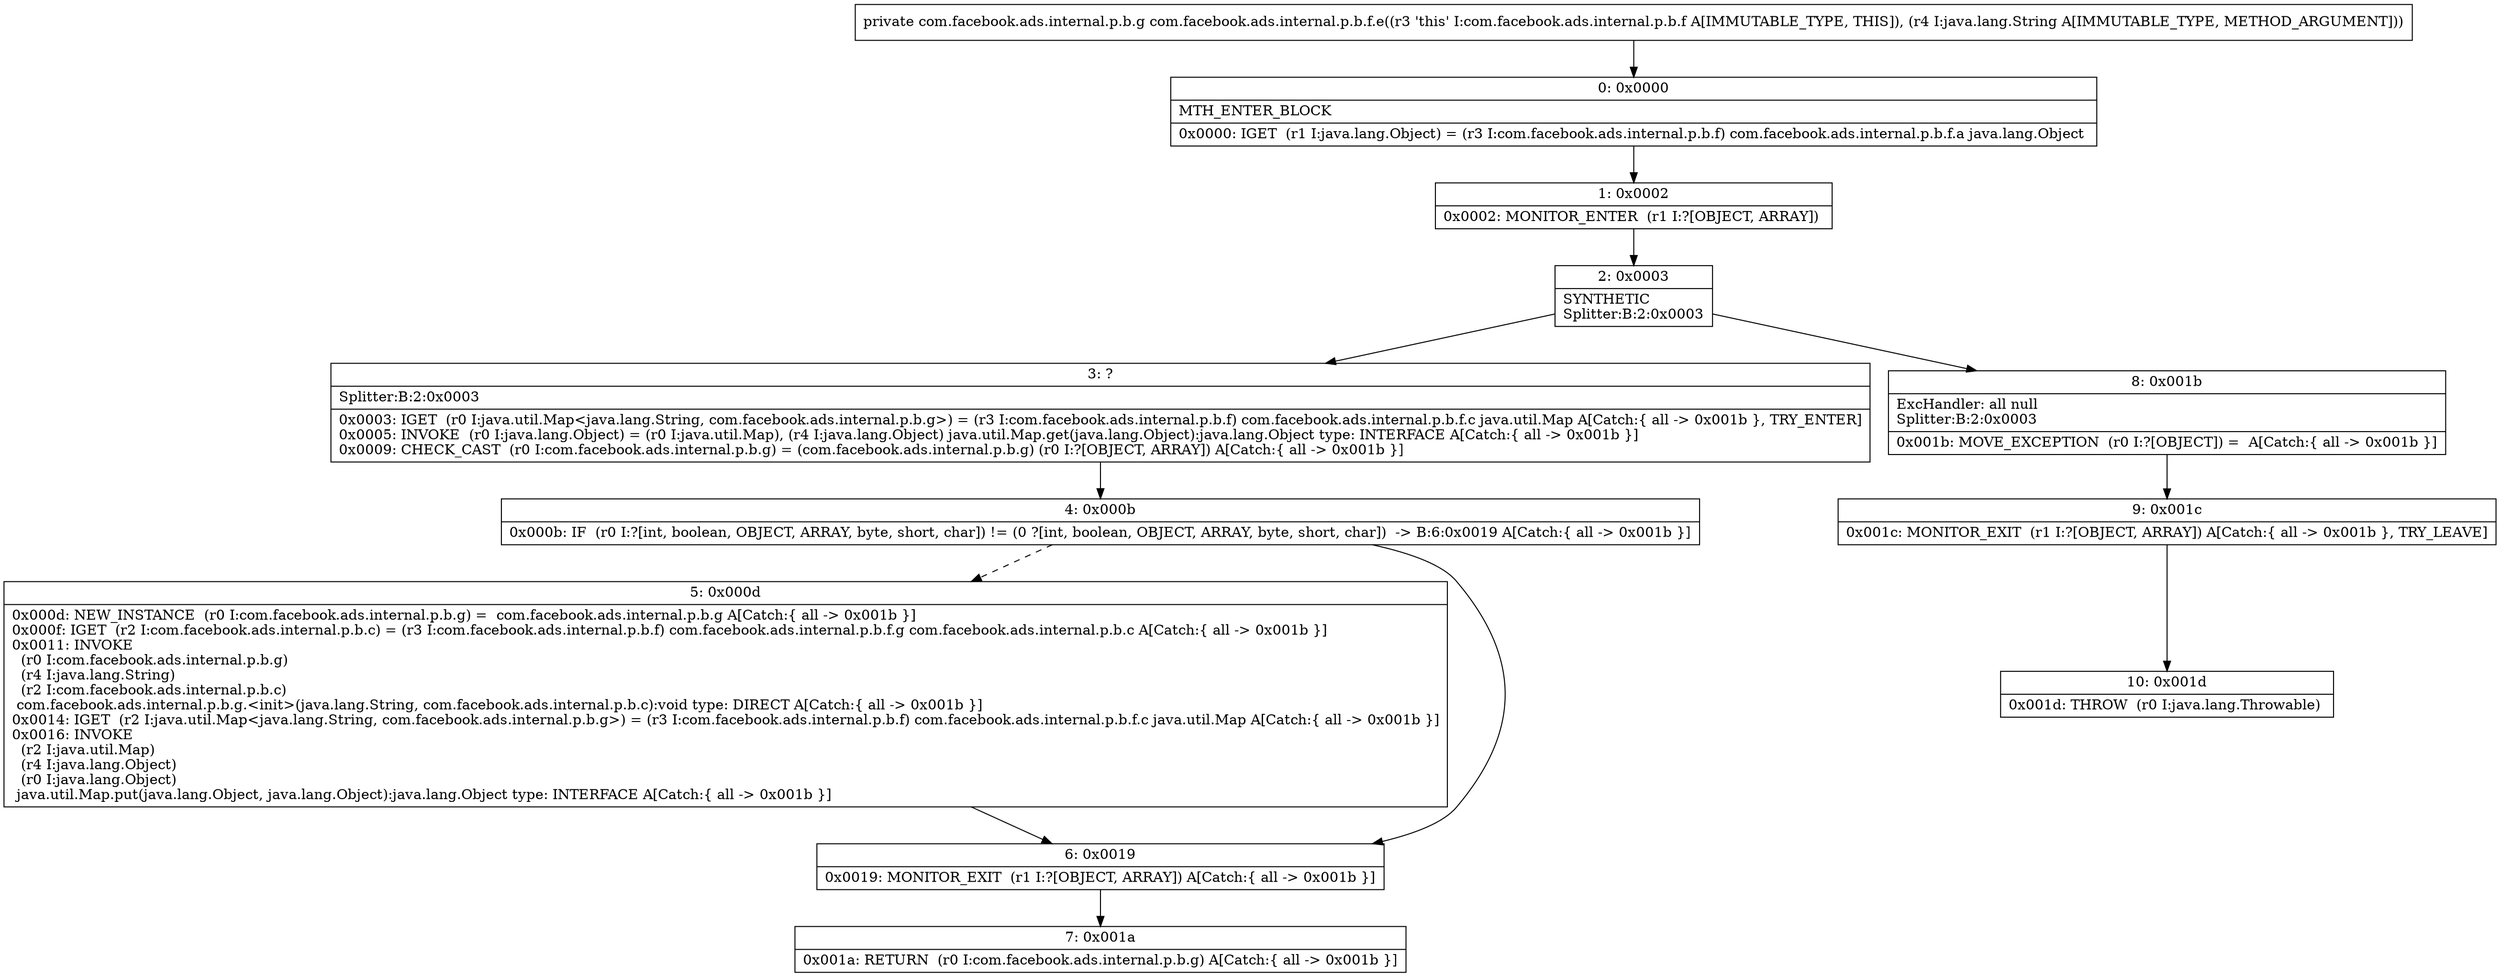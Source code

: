digraph "CFG forcom.facebook.ads.internal.p.b.f.e(Ljava\/lang\/String;)Lcom\/facebook\/ads\/internal\/p\/b\/g;" {
Node_0 [shape=record,label="{0\:\ 0x0000|MTH_ENTER_BLOCK\l|0x0000: IGET  (r1 I:java.lang.Object) = (r3 I:com.facebook.ads.internal.p.b.f) com.facebook.ads.internal.p.b.f.a java.lang.Object \l}"];
Node_1 [shape=record,label="{1\:\ 0x0002|0x0002: MONITOR_ENTER  (r1 I:?[OBJECT, ARRAY]) \l}"];
Node_2 [shape=record,label="{2\:\ 0x0003|SYNTHETIC\lSplitter:B:2:0x0003\l}"];
Node_3 [shape=record,label="{3\:\ ?|Splitter:B:2:0x0003\l|0x0003: IGET  (r0 I:java.util.Map\<java.lang.String, com.facebook.ads.internal.p.b.g\>) = (r3 I:com.facebook.ads.internal.p.b.f) com.facebook.ads.internal.p.b.f.c java.util.Map A[Catch:\{ all \-\> 0x001b \}, TRY_ENTER]\l0x0005: INVOKE  (r0 I:java.lang.Object) = (r0 I:java.util.Map), (r4 I:java.lang.Object) java.util.Map.get(java.lang.Object):java.lang.Object type: INTERFACE A[Catch:\{ all \-\> 0x001b \}]\l0x0009: CHECK_CAST  (r0 I:com.facebook.ads.internal.p.b.g) = (com.facebook.ads.internal.p.b.g) (r0 I:?[OBJECT, ARRAY]) A[Catch:\{ all \-\> 0x001b \}]\l}"];
Node_4 [shape=record,label="{4\:\ 0x000b|0x000b: IF  (r0 I:?[int, boolean, OBJECT, ARRAY, byte, short, char]) != (0 ?[int, boolean, OBJECT, ARRAY, byte, short, char])  \-\> B:6:0x0019 A[Catch:\{ all \-\> 0x001b \}]\l}"];
Node_5 [shape=record,label="{5\:\ 0x000d|0x000d: NEW_INSTANCE  (r0 I:com.facebook.ads.internal.p.b.g) =  com.facebook.ads.internal.p.b.g A[Catch:\{ all \-\> 0x001b \}]\l0x000f: IGET  (r2 I:com.facebook.ads.internal.p.b.c) = (r3 I:com.facebook.ads.internal.p.b.f) com.facebook.ads.internal.p.b.f.g com.facebook.ads.internal.p.b.c A[Catch:\{ all \-\> 0x001b \}]\l0x0011: INVOKE  \l  (r0 I:com.facebook.ads.internal.p.b.g)\l  (r4 I:java.lang.String)\l  (r2 I:com.facebook.ads.internal.p.b.c)\l com.facebook.ads.internal.p.b.g.\<init\>(java.lang.String, com.facebook.ads.internal.p.b.c):void type: DIRECT A[Catch:\{ all \-\> 0x001b \}]\l0x0014: IGET  (r2 I:java.util.Map\<java.lang.String, com.facebook.ads.internal.p.b.g\>) = (r3 I:com.facebook.ads.internal.p.b.f) com.facebook.ads.internal.p.b.f.c java.util.Map A[Catch:\{ all \-\> 0x001b \}]\l0x0016: INVOKE  \l  (r2 I:java.util.Map)\l  (r4 I:java.lang.Object)\l  (r0 I:java.lang.Object)\l java.util.Map.put(java.lang.Object, java.lang.Object):java.lang.Object type: INTERFACE A[Catch:\{ all \-\> 0x001b \}]\l}"];
Node_6 [shape=record,label="{6\:\ 0x0019|0x0019: MONITOR_EXIT  (r1 I:?[OBJECT, ARRAY]) A[Catch:\{ all \-\> 0x001b \}]\l}"];
Node_7 [shape=record,label="{7\:\ 0x001a|0x001a: RETURN  (r0 I:com.facebook.ads.internal.p.b.g) A[Catch:\{ all \-\> 0x001b \}]\l}"];
Node_8 [shape=record,label="{8\:\ 0x001b|ExcHandler: all null\lSplitter:B:2:0x0003\l|0x001b: MOVE_EXCEPTION  (r0 I:?[OBJECT]) =  A[Catch:\{ all \-\> 0x001b \}]\l}"];
Node_9 [shape=record,label="{9\:\ 0x001c|0x001c: MONITOR_EXIT  (r1 I:?[OBJECT, ARRAY]) A[Catch:\{ all \-\> 0x001b \}, TRY_LEAVE]\l}"];
Node_10 [shape=record,label="{10\:\ 0x001d|0x001d: THROW  (r0 I:java.lang.Throwable) \l}"];
MethodNode[shape=record,label="{private com.facebook.ads.internal.p.b.g com.facebook.ads.internal.p.b.f.e((r3 'this' I:com.facebook.ads.internal.p.b.f A[IMMUTABLE_TYPE, THIS]), (r4 I:java.lang.String A[IMMUTABLE_TYPE, METHOD_ARGUMENT])) }"];
MethodNode -> Node_0;
Node_0 -> Node_1;
Node_1 -> Node_2;
Node_2 -> Node_3;
Node_2 -> Node_8;
Node_3 -> Node_4;
Node_4 -> Node_5[style=dashed];
Node_4 -> Node_6;
Node_5 -> Node_6;
Node_6 -> Node_7;
Node_8 -> Node_9;
Node_9 -> Node_10;
}

